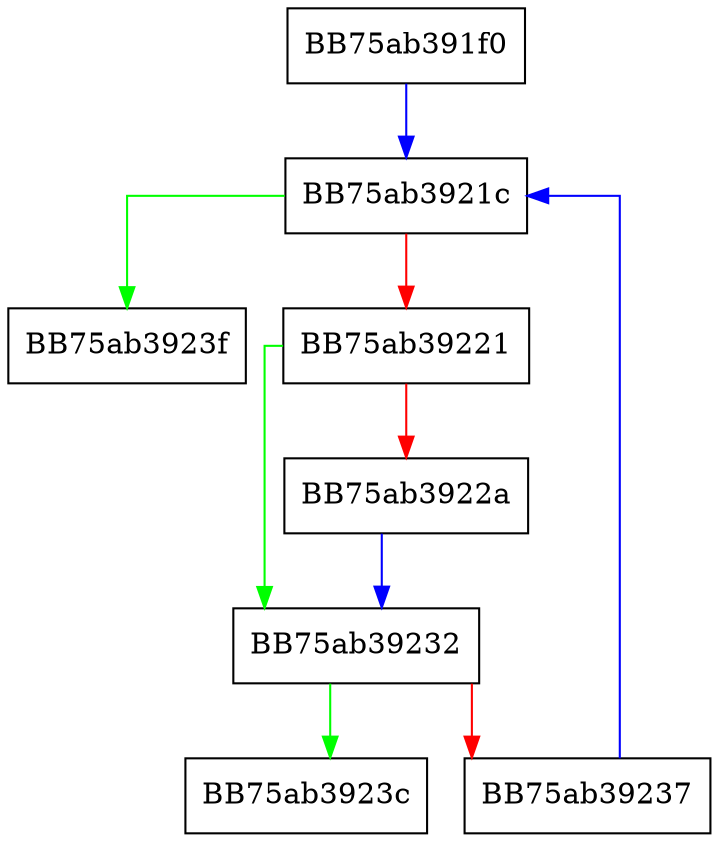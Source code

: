 digraph Ipv6AddressExists {
  node [shape="box"];
  graph [splines=ortho];
  BB75ab391f0 -> BB75ab3921c [color="blue"];
  BB75ab3921c -> BB75ab3923f [color="green"];
  BB75ab3921c -> BB75ab39221 [color="red"];
  BB75ab39221 -> BB75ab39232 [color="green"];
  BB75ab39221 -> BB75ab3922a [color="red"];
  BB75ab3922a -> BB75ab39232 [color="blue"];
  BB75ab39232 -> BB75ab3923c [color="green"];
  BB75ab39232 -> BB75ab39237 [color="red"];
  BB75ab39237 -> BB75ab3921c [color="blue"];
}